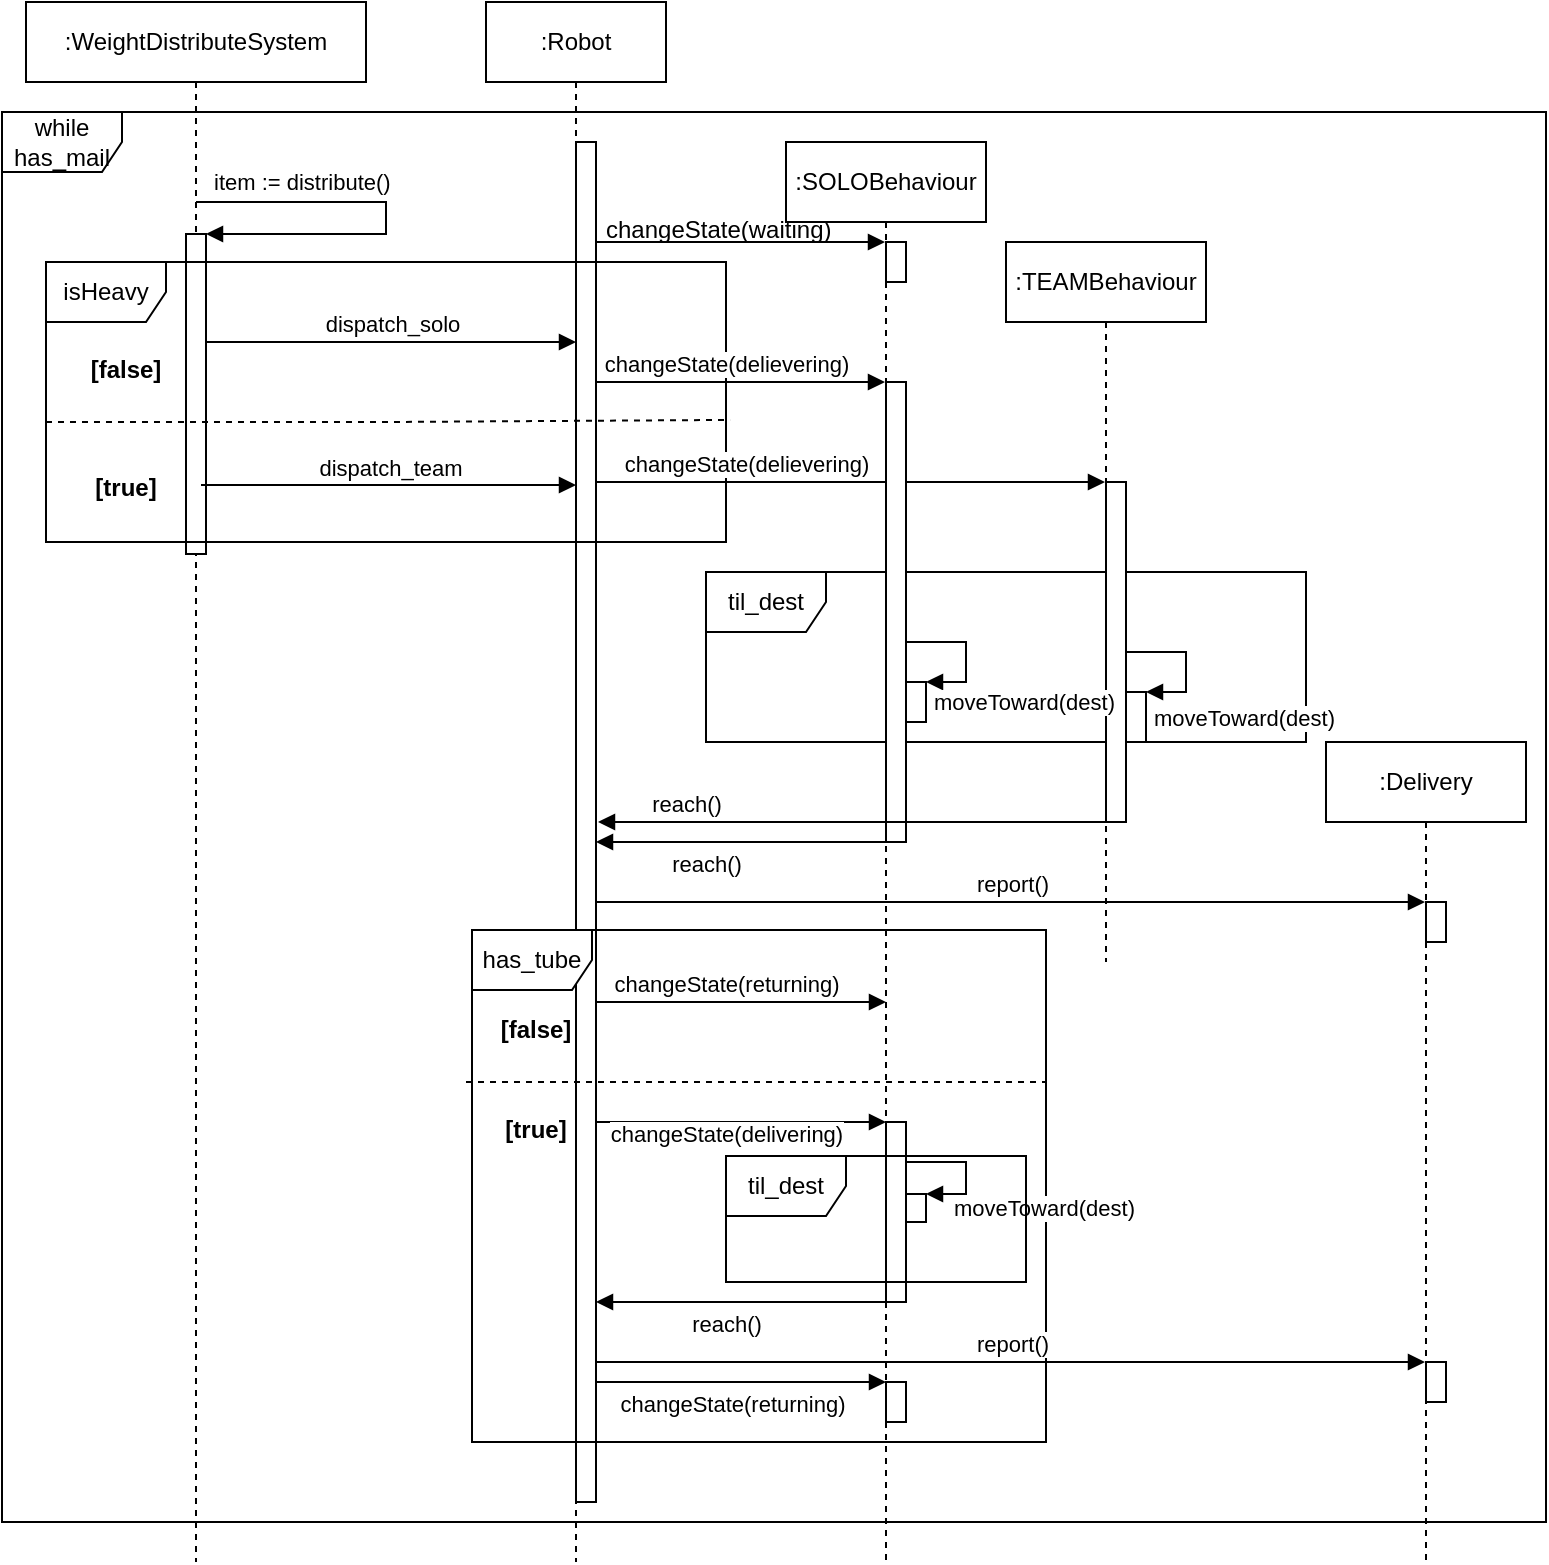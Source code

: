 <mxfile version="10.6.5" type="github"><diagram id="Luk_W5Lcj488gqauukM5" name="Page-1"><mxGraphModel dx="1158" dy="663" grid="1" gridSize="10" guides="1" tooltips="1" connect="1" arrows="1" fold="1" page="1" pageScale="1" pageWidth="827" pageHeight="1169" math="0" shadow="0"><root><mxCell id="0"/><mxCell id="1" parent="0"/><mxCell id="Dw1OM3urwxdJ3hdedSTL-1" value=":WeightDistributeSystem" style="shape=umlLifeline;perimeter=lifelinePerimeter;whiteSpace=wrap;html=1;container=1;collapsible=0;recursiveResize=0;outlineConnect=0;" parent="1" vertex="1"><mxGeometry x="40" y="120" width="170" height="780" as="geometry"/></mxCell><mxCell id="Dw1OM3urwxdJ3hdedSTL-4" value="" style="html=1;points=[];perimeter=orthogonalPerimeter;" parent="Dw1OM3urwxdJ3hdedSTL-1" vertex="1"><mxGeometry x="80" y="116" width="10" height="160" as="geometry"/></mxCell><mxCell id="Dw1OM3urwxdJ3hdedSTL-5" value="item := distribute()" style="edgeStyle=orthogonalEdgeStyle;html=1;align=left;spacingLeft=2;endArrow=block;rounded=0;entryX=1;entryY=0;" parent="Dw1OM3urwxdJ3hdedSTL-1" source="Dw1OM3urwxdJ3hdedSTL-1" target="Dw1OM3urwxdJ3hdedSTL-4" edge="1"><mxGeometry x="-0.951" y="10" relative="1" as="geometry"><mxPoint x="120" y="50" as="sourcePoint"/><Array as="points"><mxPoint x="180" y="100"/><mxPoint x="180" y="116"/></Array><mxPoint as="offset"/></mxGeometry></mxCell><mxCell id="Dw1OM3urwxdJ3hdedSTL-2" value=":Robot" style="shape=umlLifeline;perimeter=lifelinePerimeter;whiteSpace=wrap;html=1;container=1;collapsible=0;recursiveResize=0;outlineConnect=0;" parent="1" vertex="1"><mxGeometry x="270" y="120" width="90" height="780" as="geometry"/></mxCell><mxCell id="Dw1OM3urwxdJ3hdedSTL-7" value="" style="html=1;points=[];perimeter=orthogonalPerimeter;" parent="Dw1OM3urwxdJ3hdedSTL-2" vertex="1"><mxGeometry x="45" y="70" width="10" height="680" as="geometry"/></mxCell><mxCell id="Dw1OM3urwxdJ3hdedSTL-25" value="til_dest" style="shape=umlFrame;whiteSpace=wrap;html=1;" parent="Dw1OM3urwxdJ3hdedSTL-2" vertex="1"><mxGeometry x="110" y="285" width="300" height="85" as="geometry"/></mxCell><mxCell id="Dw1OM3urwxdJ3hdedSTL-6" value="isHeavy" style="shape=umlFrame;whiteSpace=wrap;html=1;" parent="1" vertex="1"><mxGeometry x="50" y="250" width="340" height="140" as="geometry"/></mxCell><mxCell id="Dw1OM3urwxdJ3hdedSTL-9" value="" style="endArrow=none;dashed=1;html=1;entryX=1.006;entryY=0.564;entryDx=0;entryDy=0;entryPerimeter=0;exitX=0;exitY=0.571;exitDx=0;exitDy=0;exitPerimeter=0;" parent="1" source="Dw1OM3urwxdJ3hdedSTL-6" target="Dw1OM3urwxdJ3hdedSTL-6" edge="1"><mxGeometry width="50" height="50" relative="1" as="geometry"><mxPoint x="-10" y="380" as="sourcePoint"/><mxPoint x="40" y="330" as="targetPoint"/><Array as="points"><mxPoint x="220" y="330"/></Array></mxGeometry></mxCell><mxCell id="Dw1OM3urwxdJ3hdedSTL-10" value="[false]" style="text;align=center;fontStyle=1;verticalAlign=middle;spacingLeft=3;spacingRight=3;strokeColor=none;rotatable=0;points=[[0,0.5],[1,0.5]];portConstraint=eastwest;" parent="1" vertex="1"><mxGeometry x="50" y="290" width="80" height="26" as="geometry"/></mxCell><mxCell id="Dw1OM3urwxdJ3hdedSTL-11" value="[true]" style="text;align=center;fontStyle=1;verticalAlign=middle;spacingLeft=3;spacingRight=3;strokeColor=none;rotatable=0;points=[[0,0.5],[1,0.5]];portConstraint=eastwest;" parent="1" vertex="1"><mxGeometry x="50" y="349" width="80" height="26" as="geometry"/></mxCell><mxCell id="Dw1OM3urwxdJ3hdedSTL-12" value="dispatch_solo" style="html=1;verticalAlign=bottom;endArrow=block;" parent="1" target="Dw1OM3urwxdJ3hdedSTL-7" edge="1"><mxGeometry width="80" relative="1" as="geometry"><mxPoint x="130" y="290" as="sourcePoint"/><mxPoint x="210" y="290" as="targetPoint"/></mxGeometry></mxCell><mxCell id="Dw1OM3urwxdJ3hdedSTL-13" value="dispatch_team" style="html=1;verticalAlign=bottom;endArrow=block;" parent="1" target="Dw1OM3urwxdJ3hdedSTL-7" edge="1"><mxGeometry width="80" relative="1" as="geometry"><mxPoint x="127.5" y="361.5" as="sourcePoint"/><mxPoint x="312.5" y="361.5" as="targetPoint"/></mxGeometry></mxCell><mxCell id="Dw1OM3urwxdJ3hdedSTL-20" value=":TEAMBehaviour" style="shape=umlLifeline;perimeter=lifelinePerimeter;whiteSpace=wrap;html=1;container=1;collapsible=0;recursiveResize=0;outlineConnect=0;" parent="1" vertex="1"><mxGeometry x="530" y="240" width="100" height="360" as="geometry"/></mxCell><mxCell id="Dw1OM3urwxdJ3hdedSTL-24" value="" style="html=1;points=[];perimeter=orthogonalPerimeter;" parent="Dw1OM3urwxdJ3hdedSTL-20" vertex="1"><mxGeometry x="50" y="120" width="10" height="170" as="geometry"/></mxCell><mxCell id="Dw1OM3urwxdJ3hdedSTL-33" value="" style="html=1;points=[];perimeter=orthogonalPerimeter;" parent="Dw1OM3urwxdJ3hdedSTL-20" vertex="1"><mxGeometry x="60" y="225" width="10" height="25" as="geometry"/></mxCell><mxCell id="Dw1OM3urwxdJ3hdedSTL-34" value="moveToward(dest)" style="edgeStyle=orthogonalEdgeStyle;html=1;align=left;spacingLeft=2;endArrow=block;rounded=0;entryX=1;entryY=0;" parent="Dw1OM3urwxdJ3hdedSTL-20" source="Dw1OM3urwxdJ3hdedSTL-24" target="Dw1OM3urwxdJ3hdedSTL-33" edge="1"><mxGeometry x="1" y="13" relative="1" as="geometry"><mxPoint x="65" y="205" as="sourcePoint"/><Array as="points"><mxPoint x="90" y="205"/><mxPoint x="90" y="225"/></Array><mxPoint as="offset"/></mxGeometry></mxCell><mxCell id="Dw1OM3urwxdJ3hdedSTL-21" value="changeState(delievering)" style="html=1;verticalAlign=bottom;endArrow=block;" parent="1" source="Dw1OM3urwxdJ3hdedSTL-7" edge="1"><mxGeometry x="-0.1" width="80" relative="1" as="geometry"><mxPoint x="330" y="310" as="sourcePoint"/><mxPoint x="469.5" y="310" as="targetPoint"/><Array as="points"><mxPoint x="380" y="310"/><mxPoint x="420" y="310"/><mxPoint x="430" y="310"/><mxPoint x="440" y="310"/></Array><mxPoint as="offset"/></mxGeometry></mxCell><mxCell id="Dw1OM3urwxdJ3hdedSTL-22" value="changeState(delievering)" style="html=1;verticalAlign=bottom;endArrow=block;" parent="1" source="Dw1OM3urwxdJ3hdedSTL-7" target="Dw1OM3urwxdJ3hdedSTL-20" edge="1"><mxGeometry x="-0.332" y="-10" width="80" relative="1" as="geometry"><mxPoint x="330" y="350" as="sourcePoint"/><mxPoint x="410" y="350" as="targetPoint"/><Array as="points"><mxPoint x="410" y="360"/><mxPoint x="490" y="360"/></Array><mxPoint x="-10" y="-10" as="offset"/></mxGeometry></mxCell><mxCell id="Dw1OM3urwxdJ3hdedSTL-23" value="" style="html=1;points=[];perimeter=orthogonalPerimeter;" parent="1" vertex="1"><mxGeometry x="470" y="310" width="10" height="230" as="geometry"/></mxCell><mxCell id="Dw1OM3urwxdJ3hdedSTL-28" value="changeState(waiting)" style="text;html=1;" parent="1" vertex="1"><mxGeometry x="327.5" y="220" width="65" height="10" as="geometry"/></mxCell><mxCell id="Dw1OM3urwxdJ3hdedSTL-27" value="" style="html=1;verticalAlign=bottom;endArrow=block;" parent="1" source="Dw1OM3urwxdJ3hdedSTL-7" edge="1"><mxGeometry width="80" relative="1" as="geometry"><mxPoint x="330" y="230" as="sourcePoint"/><mxPoint x="469.5" y="240" as="targetPoint"/><Array as="points"><mxPoint x="380" y="240"/><mxPoint x="410" y="240"/><mxPoint x="440" y="240"/></Array></mxGeometry></mxCell><mxCell id="Dw1OM3urwxdJ3hdedSTL-31" value="moveToward(dest)" style="edgeStyle=orthogonalEdgeStyle;html=1;align=left;spacingLeft=2;endArrow=block;rounded=0;entryX=1;entryY=0;" parent="1" source="Dw1OM3urwxdJ3hdedSTL-23" edge="1"><mxGeometry x="1" y="10" relative="1" as="geometry"><mxPoint x="485" y="440" as="sourcePoint"/><Array as="points"><mxPoint x="510" y="440"/><mxPoint x="510" y="460"/></Array><mxPoint as="offset"/><mxPoint x="490" y="460" as="targetPoint"/></mxGeometry></mxCell><mxCell id="Dw1OM3urwxdJ3hdedSTL-36" value="reach()" style="html=1;verticalAlign=bottom;endArrow=block;" parent="1" source="Dw1OM3urwxdJ3hdedSTL-24" edge="1"><mxGeometry x="0.653" width="80" relative="1" as="geometry"><mxPoint x="360" y="550" as="sourcePoint"/><mxPoint x="326" y="530" as="targetPoint"/><Array as="points"><mxPoint x="420" y="530"/><mxPoint x="410" y="530"/></Array><mxPoint as="offset"/></mxGeometry></mxCell><mxCell id="Dw1OM3urwxdJ3hdedSTL-37" value="reach()" style="html=1;verticalAlign=bottom;endArrow=block;" parent="1" source="Dw1OM3urwxdJ3hdedSTL-23" target="Dw1OM3urwxdJ3hdedSTL-7" edge="1"><mxGeometry x="0.379" y="22" width="80" relative="1" as="geometry"><mxPoint x="590" y="537" as="sourcePoint"/><mxPoint x="336" y="537" as="targetPoint"/><mxPoint x="10" y="-2" as="offset"/><Array as="points"><mxPoint x="370" y="540"/><mxPoint x="360" y="540"/></Array></mxGeometry></mxCell><mxCell id="Dw1OM3urwxdJ3hdedSTL-38" value=":Delivery" style="shape=umlLifeline;perimeter=lifelinePerimeter;whiteSpace=wrap;html=1;container=1;collapsible=0;recursiveResize=0;outlineConnect=0;" parent="1" vertex="1"><mxGeometry x="690" y="490" width="100" height="410" as="geometry"/></mxCell><mxCell id="Dw1OM3urwxdJ3hdedSTL-42" value="" style="html=1;points=[];perimeter=orthogonalPerimeter;" parent="Dw1OM3urwxdJ3hdedSTL-38" vertex="1"><mxGeometry x="50" y="80" width="10" height="20" as="geometry"/></mxCell><mxCell id="Dw1OM3urwxdJ3hdedSTL-62" value="" style="html=1;points=[];perimeter=orthogonalPerimeter;" parent="Dw1OM3urwxdJ3hdedSTL-38" vertex="1"><mxGeometry x="50" y="310" width="10" height="20" as="geometry"/></mxCell><mxCell id="Dw1OM3urwxdJ3hdedSTL-41" value="report()" style="html=1;verticalAlign=bottom;endArrow=block;" parent="1" source="Dw1OM3urwxdJ3hdedSTL-7" target="Dw1OM3urwxdJ3hdedSTL-38" edge="1"><mxGeometry width="80" relative="1" as="geometry"><mxPoint x="350" y="580" as="sourcePoint"/><mxPoint x="430" y="580" as="targetPoint"/><Array as="points"><mxPoint x="620" y="570"/></Array></mxGeometry></mxCell><mxCell id="Dw1OM3urwxdJ3hdedSTL-43" value="changeState(returning)" style="html=1;verticalAlign=bottom;endArrow=block;" parent="1" source="Dw1OM3urwxdJ3hdedSTL-7" edge="1"><mxGeometry x="-0.103" width="80" relative="1" as="geometry"><mxPoint x="340" y="610" as="sourcePoint"/><mxPoint x="470" y="620" as="targetPoint"/><Array as="points"><mxPoint x="380" y="620"/></Array><mxPoint as="offset"/></mxGeometry></mxCell><mxCell id="Dw1OM3urwxdJ3hdedSTL-45" value="has_tube" style="shape=umlFrame;whiteSpace=wrap;html=1;" parent="1" vertex="1"><mxGeometry x="263" y="584" width="287" height="256" as="geometry"/></mxCell><mxCell id="Dw1OM3urwxdJ3hdedSTL-52" value="" style="endArrow=none;dashed=1;html=1;" parent="1" edge="1"><mxGeometry width="50" height="50" relative="1" as="geometry"><mxPoint x="260" y="660" as="sourcePoint"/><mxPoint x="550" y="660" as="targetPoint"/></mxGeometry></mxCell><mxCell id="Dw1OM3urwxdJ3hdedSTL-53" value="[false]" style="text;align=center;fontStyle=1;verticalAlign=middle;spacingLeft=3;spacingRight=3;strokeColor=none;rotatable=0;points=[[0,0.5],[1,0.5]];portConstraint=eastwest;" parent="1" vertex="1"><mxGeometry x="255" y="620" width="80" height="26" as="geometry"/></mxCell><mxCell id="Dw1OM3urwxdJ3hdedSTL-54" value="[true]" style="text;align=center;fontStyle=1;verticalAlign=middle;spacingLeft=3;spacingRight=3;strokeColor=none;rotatable=0;points=[[0,0.5],[1,0.5]];portConstraint=eastwest;" parent="1" vertex="1"><mxGeometry x="255" y="670" width="80" height="26" as="geometry"/></mxCell><mxCell id="Dw1OM3urwxdJ3hdedSTL-55" value="" style="html=1;points=[];perimeter=orthogonalPerimeter;" parent="1" vertex="1"><mxGeometry x="470" y="680" width="10" height="90" as="geometry"/></mxCell><mxCell id="Dw1OM3urwxdJ3hdedSTL-56" value="changeState(delivering)" style="html=1;verticalAlign=bottom;endArrow=block;" parent="1" source="Dw1OM3urwxdJ3hdedSTL-7" target="Dw1OM3urwxdJ3hdedSTL-55" edge="1"><mxGeometry x="-0.103" y="-15" width="80" relative="1" as="geometry"><mxPoint x="370" y="740" as="sourcePoint"/><mxPoint x="450" y="740" as="targetPoint"/><Array as="points"><mxPoint x="360" y="680"/><mxPoint x="390" y="680"/><mxPoint x="400" y="680"/></Array><mxPoint as="offset"/></mxGeometry></mxCell><mxCell id="Dw1OM3urwxdJ3hdedSTL-57" value="" style="html=1;points=[];perimeter=orthogonalPerimeter;" parent="1" vertex="1"><mxGeometry x="480" y="716" width="10" height="14" as="geometry"/></mxCell><mxCell id="Dw1OM3urwxdJ3hdedSTL-58" value="moveToward(dest)" style="edgeStyle=orthogonalEdgeStyle;html=1;align=left;spacingLeft=2;endArrow=block;rounded=0;entryX=1;entryY=0;" parent="1" source="Dw1OM3urwxdJ3hdedSTL-55" target="Dw1OM3urwxdJ3hdedSTL-57" edge="1"><mxGeometry x="0.697" y="7" relative="1" as="geometry"><mxPoint x="485" y="696" as="sourcePoint"/><Array as="points"><mxPoint x="510" y="700"/><mxPoint x="510" y="716"/></Array><mxPoint as="offset"/></mxGeometry></mxCell><mxCell id="Dw1OM3urwxdJ3hdedSTL-59" value="til_dest" style="shape=umlFrame;whiteSpace=wrap;html=1;" parent="1" vertex="1"><mxGeometry x="390" y="697" width="150" height="63" as="geometry"/></mxCell><mxCell id="Dw1OM3urwxdJ3hdedSTL-60" value="reach()" style="html=1;verticalAlign=bottom;endArrow=block;" parent="1" source="Dw1OM3urwxdJ3hdedSTL-55" target="Dw1OM3urwxdJ3hdedSTL-7" edge="1"><mxGeometry x="0.379" y="28" width="80" relative="1" as="geometry"><mxPoint x="150" y="810" as="sourcePoint"/><mxPoint x="230" y="810" as="targetPoint"/><Array as="points"><mxPoint x="370" y="770"/></Array><mxPoint x="20" y="-8" as="offset"/></mxGeometry></mxCell><mxCell id="Dw1OM3urwxdJ3hdedSTL-61" value="report()" style="html=1;verticalAlign=bottom;endArrow=block;" parent="1" target="Dw1OM3urwxdJ3hdedSTL-38" edge="1"><mxGeometry width="80" relative="1" as="geometry"><mxPoint x="325" y="800" as="sourcePoint"/><mxPoint x="405" y="800" as="targetPoint"/></mxGeometry></mxCell><mxCell id="Dw1OM3urwxdJ3hdedSTL-63" value="changeState(returning)" style="html=1;verticalAlign=bottom;endArrow=block;" parent="1" source="Dw1OM3urwxdJ3hdedSTL-7" target="Dw1OM3urwxdJ3hdedSTL-64" edge="1"><mxGeometry x="-0.067" y="-20" width="80" relative="1" as="geometry"><mxPoint x="330" y="810" as="sourcePoint"/><mxPoint x="110" y="900" as="targetPoint"/><Array as="points"><mxPoint x="380" y="810"/></Array><mxPoint as="offset"/></mxGeometry></mxCell><mxCell id="Dw1OM3urwxdJ3hdedSTL-64" value="" style="html=1;points=[];perimeter=orthogonalPerimeter;" parent="1" vertex="1"><mxGeometry x="470" y="810" width="10" height="20" as="geometry"/></mxCell><mxCell id="3yu8S5jgP4m49r_DUeYq-3" value=":SOLOBehaviour" style="shape=umlLifeline;perimeter=lifelinePerimeter;whiteSpace=wrap;html=1;container=1;collapsible=0;recursiveResize=0;outlineConnect=0;" vertex="1" parent="1"><mxGeometry x="420" y="190" width="100" height="710" as="geometry"/></mxCell><mxCell id="3yu8S5jgP4m49r_DUeYq-5" value="" style="html=1;points=[];perimeter=orthogonalPerimeter;" vertex="1" parent="3yu8S5jgP4m49r_DUeYq-3"><mxGeometry x="60" y="270" width="10" height="20" as="geometry"/></mxCell><mxCell id="3yu8S5jgP4m49r_DUeYq-8" value="" style="html=1;points=[];perimeter=orthogonalPerimeter;" vertex="1" parent="1"><mxGeometry x="470" y="240" width="10" height="20" as="geometry"/></mxCell><mxCell id="3yu8S5jgP4m49r_DUeYq-9" value="while has_mail" style="shape=umlFrame;whiteSpace=wrap;html=1;" vertex="1" parent="1"><mxGeometry x="28" y="175" width="772" height="705" as="geometry"/></mxCell></root></mxGraphModel></diagram></mxfile>